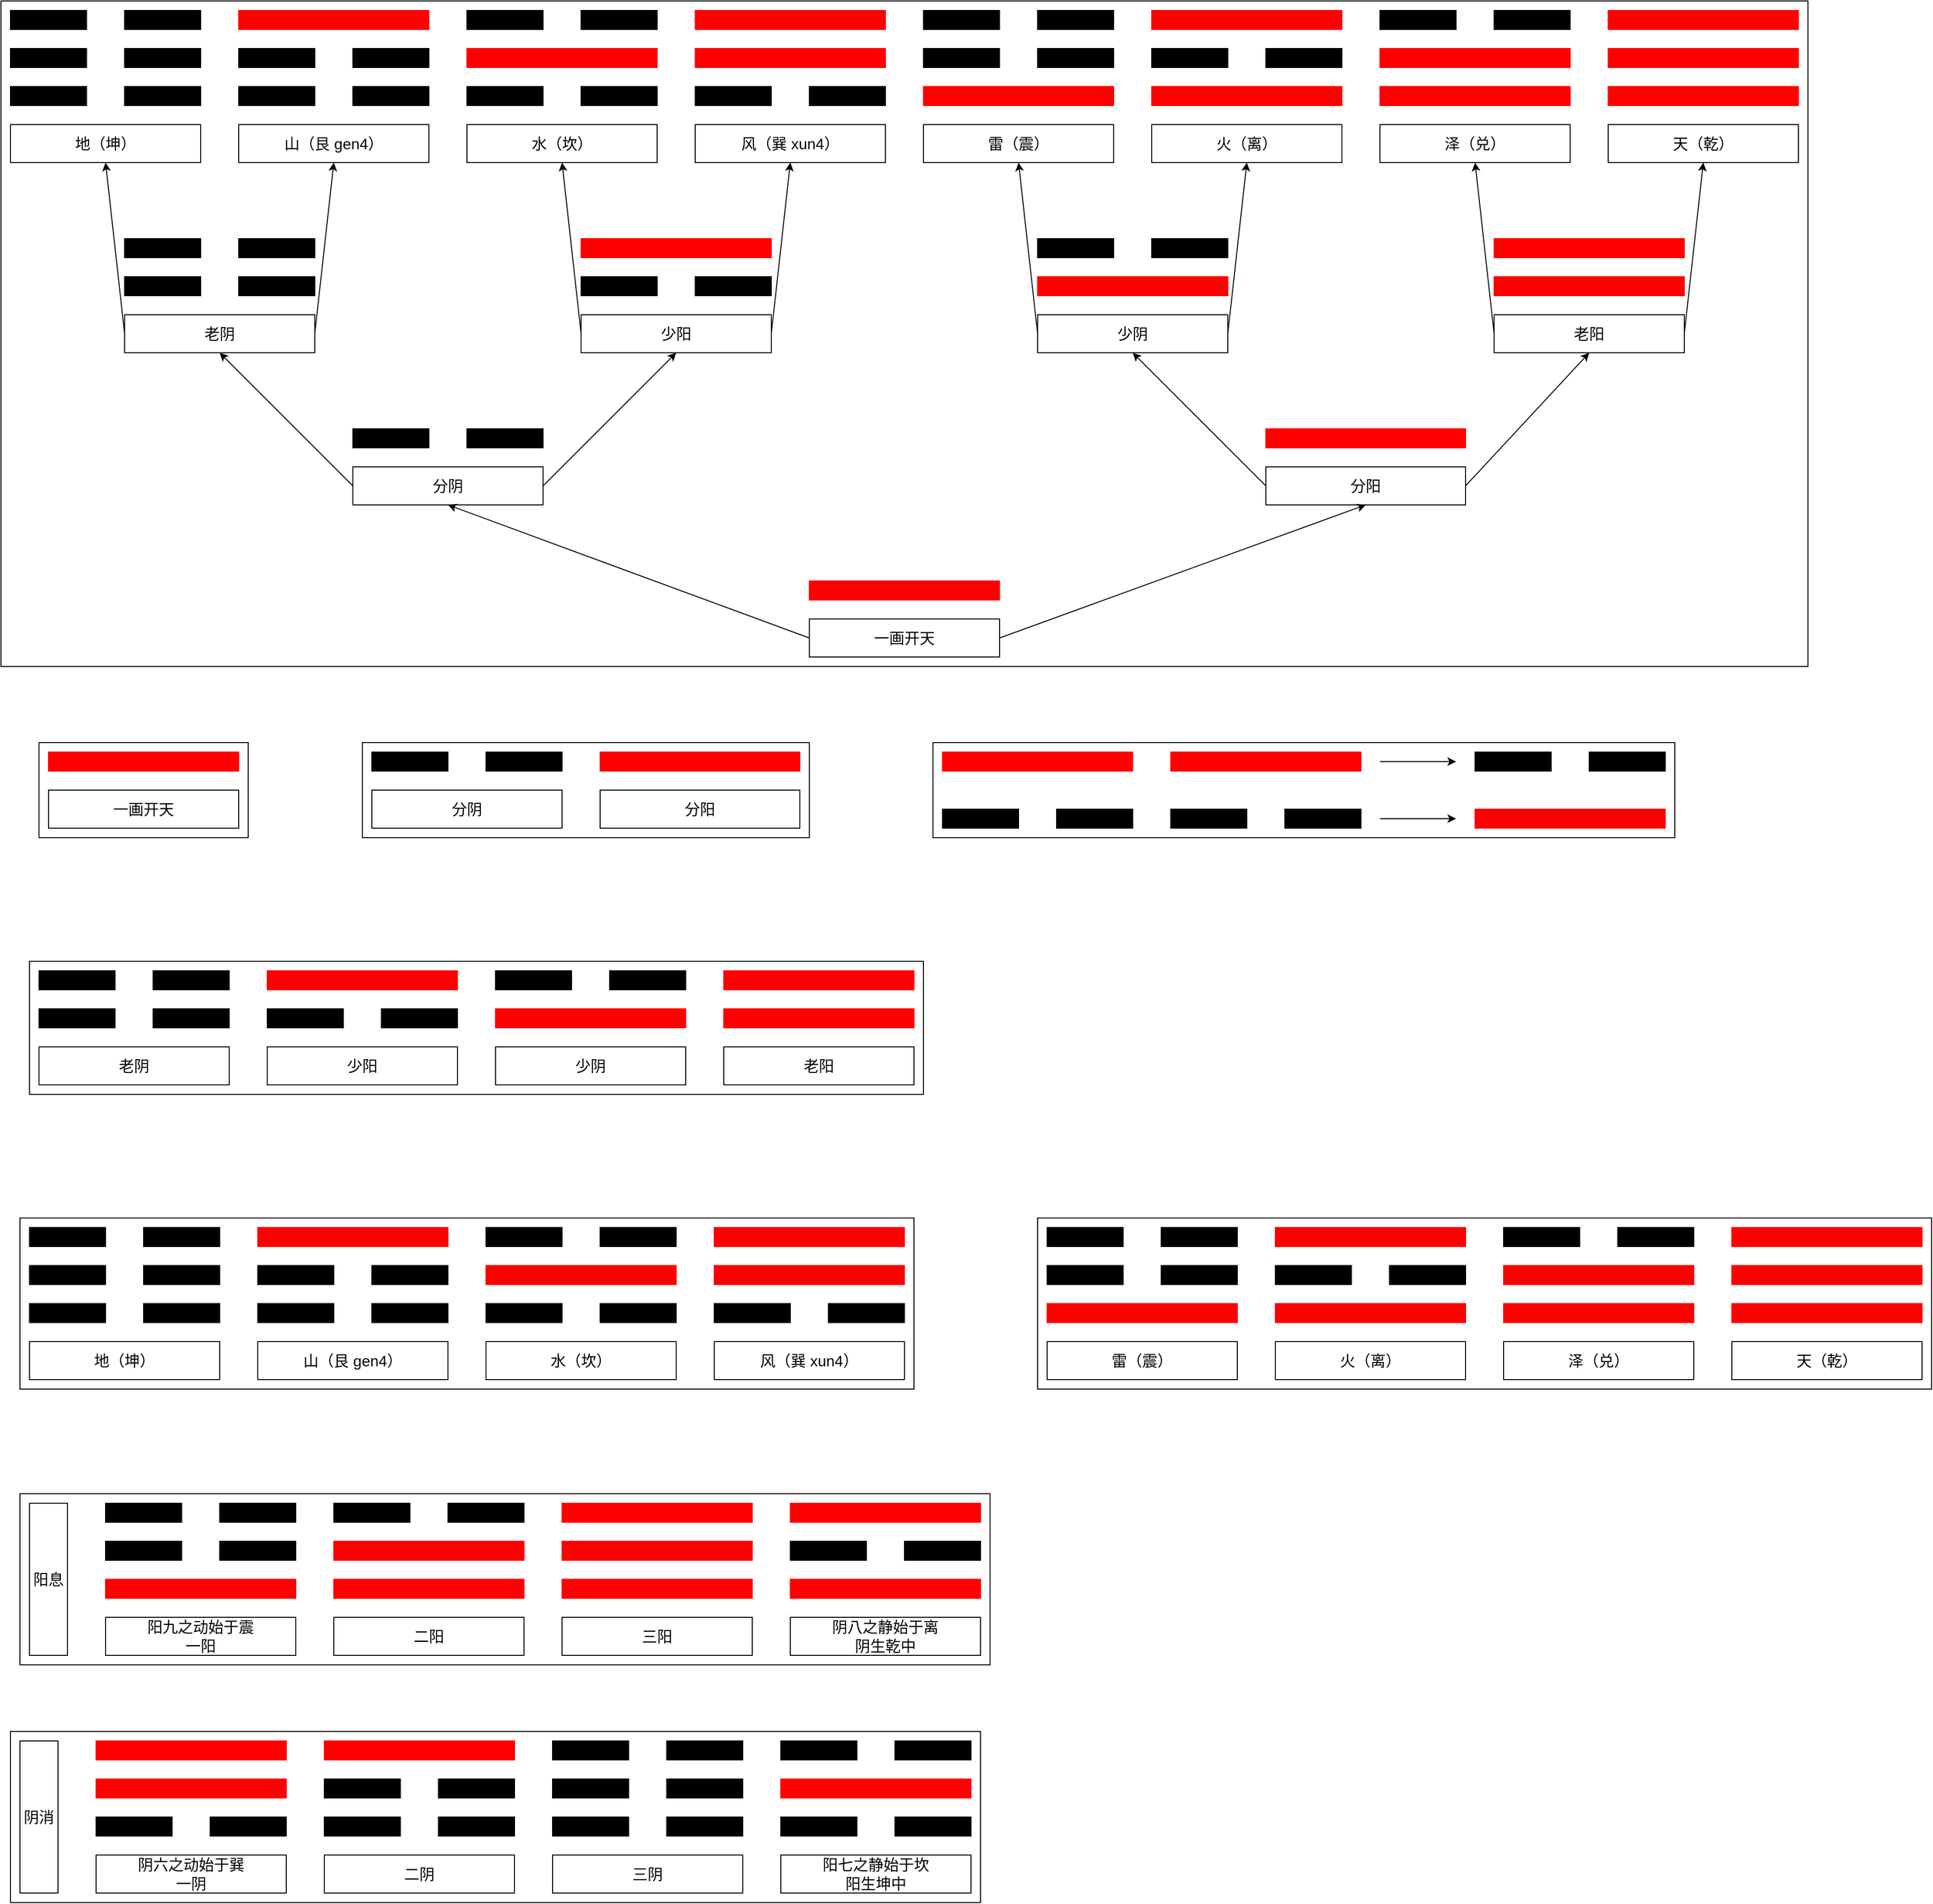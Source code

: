<mxfile version="17.4.2" type="device"><diagram id="oOr8wud2ReXpCW33TU9H" name="第 1 页"><mxGraphModel dx="2560" dy="1533" grid="1" gridSize="10" guides="0" tooltips="1" connect="1" arrows="0" fold="1" page="1" pageScale="1" pageWidth="827" pageHeight="1169" math="0" shadow="0"><root><mxCell id="0"/><mxCell id="1" parent="0"/><mxCell id="2okub6osviS0PSG2r3a0-4" value="" style="group" parent="1" vertex="1" connectable="0"><mxGeometry x="1080" y="890" width="780" height="100" as="geometry"/></mxCell><mxCell id="2okub6osviS0PSG2r3a0-1" value="" style="rounded=0;whiteSpace=wrap;html=1;fillColor=none;container=0;" parent="2okub6osviS0PSG2r3a0-4" vertex="1"><mxGeometry width="780" height="100" as="geometry"/></mxCell><mxCell id="mTsyHQBVgF8RsEN7mlc9-93" value="" style="endArrow=classic;html=1;rounded=0;fontSize=16;" parent="2okub6osviS0PSG2r3a0-4" edge="1"><mxGeometry width="50" height="50" relative="1" as="geometry"><mxPoint x="470" y="20" as="sourcePoint"/><mxPoint x="550" y="20" as="targetPoint"/></mxGeometry></mxCell><mxCell id="mTsyHQBVgF8RsEN7mlc9-74" value="" style="rounded=0;whiteSpace=wrap;html=1;fillColor=#FF0000;strokeColor=#FF0000;container=0;" parent="2okub6osviS0PSG2r3a0-4" vertex="1"><mxGeometry x="10" y="10" width="200" height="20" as="geometry"/></mxCell><mxCell id="mTsyHQBVgF8RsEN7mlc9-75" value="" style="rounded=0;whiteSpace=wrap;html=1;fillColor=#FF0000;strokeColor=#FF0000;container=0;" parent="2okub6osviS0PSG2r3a0-4" vertex="1"><mxGeometry x="250" y="10" width="200" height="20" as="geometry"/></mxCell><mxCell id="mTsyHQBVgF8RsEN7mlc9-83" value="" style="rounded=0;whiteSpace=wrap;html=1;fillColor=#FF0000;strokeColor=#FF0000;container=0;" parent="2okub6osviS0PSG2r3a0-4" vertex="1"><mxGeometry x="570" y="70" width="200" height="20" as="geometry"/></mxCell><mxCell id="mTsyHQBVgF8RsEN7mlc9-94" value="" style="endArrow=classic;html=1;rounded=0;fontSize=16;" parent="2okub6osviS0PSG2r3a0-4" edge="1"><mxGeometry width="50" height="50" relative="1" as="geometry"><mxPoint x="470" y="80" as="sourcePoint"/><mxPoint x="550" y="80" as="targetPoint"/></mxGeometry></mxCell><mxCell id="mTsyHQBVgF8RsEN7mlc9-96" value="" style="rounded=0;whiteSpace=wrap;html=1;strokeColor=#000000;fillColor=#000000;container=0;" parent="2okub6osviS0PSG2r3a0-4" vertex="1"><mxGeometry x="10" y="70" width="80" height="20" as="geometry"/></mxCell><mxCell id="mTsyHQBVgF8RsEN7mlc9-97" value="" style="rounded=0;whiteSpace=wrap;html=1;strokeColor=#000000;fillColor=#000000;container=0;" parent="2okub6osviS0PSG2r3a0-4" vertex="1"><mxGeometry x="130" y="70" width="80" height="20" as="geometry"/></mxCell><mxCell id="mTsyHQBVgF8RsEN7mlc9-99" value="" style="rounded=0;whiteSpace=wrap;html=1;strokeColor=#000000;fillColor=#000000;container=0;" parent="2okub6osviS0PSG2r3a0-4" vertex="1"><mxGeometry x="250" y="70" width="80" height="20" as="geometry"/></mxCell><mxCell id="mTsyHQBVgF8RsEN7mlc9-100" value="" style="rounded=0;whiteSpace=wrap;html=1;strokeColor=#000000;fillColor=#000000;container=0;" parent="2okub6osviS0PSG2r3a0-4" vertex="1"><mxGeometry x="370" y="70" width="80" height="20" as="geometry"/></mxCell><mxCell id="mTsyHQBVgF8RsEN7mlc9-81" value="" style="rounded=0;whiteSpace=wrap;html=1;strokeColor=#000000;fillColor=#000000;container=0;" parent="2okub6osviS0PSG2r3a0-4" vertex="1"><mxGeometry x="570" y="10" width="80" height="20" as="geometry"/></mxCell><mxCell id="mTsyHQBVgF8RsEN7mlc9-82" value="" style="rounded=0;whiteSpace=wrap;html=1;strokeColor=#000000;fillColor=#000000;container=0;" parent="2okub6osviS0PSG2r3a0-4" vertex="1"><mxGeometry x="690" y="10" width="80" height="20" as="geometry"/></mxCell><mxCell id="2okub6osviS0PSG2r3a0-9" value="" style="group" parent="1" vertex="1" connectable="0"><mxGeometry x="110" y="1930" width="1020" height="180" as="geometry"/></mxCell><mxCell id="Ega9qFGLFgeZYDXpOoyz-172" value="阴消" style="rounded=0;whiteSpace=wrap;html=1;strokeColor=#000000;fillColor=#FFFFFF;fontSize=16;container=0;" parent="2okub6osviS0PSG2r3a0-9" vertex="1"><mxGeometry x="10" y="10" width="40" height="160" as="geometry"/></mxCell><mxCell id="Ega9qFGLFgeZYDXpOoyz-173" value="阴六之动始于巽&lt;br&gt;一阴" style="rounded=0;whiteSpace=wrap;html=1;strokeColor=#000000;fillColor=#FFFFFF;fontSize=16;container=0;" parent="2okub6osviS0PSG2r3a0-9" vertex="1"><mxGeometry x="90" y="130" width="200" height="40" as="geometry"/></mxCell><mxCell id="Ega9qFGLFgeZYDXpOoyz-174" value="二阴" style="rounded=0;whiteSpace=wrap;html=1;strokeColor=#000000;fillColor=#FFFFFF;fontSize=16;container=0;" parent="2okub6osviS0PSG2r3a0-9" vertex="1"><mxGeometry x="330" y="130" width="200" height="40" as="geometry"/></mxCell><mxCell id="Ega9qFGLFgeZYDXpOoyz-175" value="三阴" style="rounded=0;whiteSpace=wrap;html=1;strokeColor=#000000;fillColor=#FFFFFF;fontSize=16;container=0;" parent="2okub6osviS0PSG2r3a0-9" vertex="1"><mxGeometry x="570" y="130" width="200" height="40" as="geometry"/></mxCell><mxCell id="Ega9qFGLFgeZYDXpOoyz-176" value="阳七之静始于坎&lt;br&gt;阳生坤中" style="rounded=0;whiteSpace=wrap;html=1;strokeColor=#000000;fillColor=#FFFFFF;fontSize=16;container=0;" parent="2okub6osviS0PSG2r3a0-9" vertex="1"><mxGeometry x="810" y="130" width="200" height="40" as="geometry"/></mxCell><mxCell id="Ega9qFGLFgeZYDXpOoyz-32" value="" style="rounded=0;whiteSpace=wrap;html=1;strokeColor=#000000;fillColor=#000000;container=0;" parent="2okub6osviS0PSG2r3a0-9" vertex="1"><mxGeometry x="570" y="90" width="80" height="20" as="geometry"/></mxCell><mxCell id="Ega9qFGLFgeZYDXpOoyz-33" value="" style="rounded=0;whiteSpace=wrap;html=1;strokeColor=#000000;fillColor=#000000;container=0;" parent="2okub6osviS0PSG2r3a0-9" vertex="1"><mxGeometry x="690" y="90" width="80" height="20" as="geometry"/></mxCell><mxCell id="Ega9qFGLFgeZYDXpOoyz-34" value="" style="rounded=0;whiteSpace=wrap;html=1;strokeColor=#000000;fillColor=#000000;container=0;" parent="2okub6osviS0PSG2r3a0-9" vertex="1"><mxGeometry x="570" y="50" width="80" height="20" as="geometry"/></mxCell><mxCell id="Ega9qFGLFgeZYDXpOoyz-35" value="" style="rounded=0;whiteSpace=wrap;html=1;strokeColor=#000000;fillColor=#000000;container=0;" parent="2okub6osviS0PSG2r3a0-9" vertex="1"><mxGeometry x="690" y="50" width="80" height="20" as="geometry"/></mxCell><mxCell id="Ega9qFGLFgeZYDXpOoyz-36" value="" style="rounded=0;whiteSpace=wrap;html=1;strokeColor=#000000;fillColor=#000000;container=0;" parent="2okub6osviS0PSG2r3a0-9" vertex="1"><mxGeometry x="570" y="10" width="80" height="20" as="geometry"/></mxCell><mxCell id="Ega9qFGLFgeZYDXpOoyz-37" value="" style="rounded=0;whiteSpace=wrap;html=1;strokeColor=#000000;fillColor=#000000;container=0;" parent="2okub6osviS0PSG2r3a0-9" vertex="1"><mxGeometry x="690" y="10" width="80" height="20" as="geometry"/></mxCell><mxCell id="Ega9qFGLFgeZYDXpOoyz-39" value="" style="rounded=0;whiteSpace=wrap;html=1;strokeColor=#000000;fillColor=#000000;container=0;" parent="2okub6osviS0PSG2r3a0-9" vertex="1"><mxGeometry x="330" y="90" width="80" height="20" as="geometry"/></mxCell><mxCell id="Ega9qFGLFgeZYDXpOoyz-40" value="" style="rounded=0;whiteSpace=wrap;html=1;strokeColor=#000000;fillColor=#000000;container=0;" parent="2okub6osviS0PSG2r3a0-9" vertex="1"><mxGeometry x="450" y="90" width="80" height="20" as="geometry"/></mxCell><mxCell id="Ega9qFGLFgeZYDXpOoyz-41" value="" style="rounded=0;whiteSpace=wrap;html=1;strokeColor=#000000;fillColor=#000000;container=0;" parent="2okub6osviS0PSG2r3a0-9" vertex="1"><mxGeometry x="330" y="50" width="80" height="20" as="geometry"/></mxCell><mxCell id="Ega9qFGLFgeZYDXpOoyz-42" value="" style="rounded=0;whiteSpace=wrap;html=1;strokeColor=#000000;fillColor=#000000;container=0;" parent="2okub6osviS0PSG2r3a0-9" vertex="1"><mxGeometry x="450" y="50" width="80" height="20" as="geometry"/></mxCell><mxCell id="Ega9qFGLFgeZYDXpOoyz-43" value="" style="rounded=0;whiteSpace=wrap;html=1;fillColor=#FF0000;strokeColor=#FF0000;container=0;" parent="2okub6osviS0PSG2r3a0-9" vertex="1"><mxGeometry x="330" y="10" width="200" height="20" as="geometry"/></mxCell><mxCell id="Ega9qFGLFgeZYDXpOoyz-45" value="" style="rounded=0;whiteSpace=wrap;html=1;strokeColor=#000000;fillColor=#000000;container=0;" parent="2okub6osviS0PSG2r3a0-9" vertex="1"><mxGeometry x="810" y="90" width="80" height="20" as="geometry"/></mxCell><mxCell id="Ega9qFGLFgeZYDXpOoyz-46" value="" style="rounded=0;whiteSpace=wrap;html=1;strokeColor=#000000;fillColor=#000000;container=0;" parent="2okub6osviS0PSG2r3a0-9" vertex="1"><mxGeometry x="930" y="90" width="80" height="20" as="geometry"/></mxCell><mxCell id="Ega9qFGLFgeZYDXpOoyz-47" value="" style="rounded=0;whiteSpace=wrap;html=1;strokeColor=#000000;fillColor=#000000;container=0;" parent="2okub6osviS0PSG2r3a0-9" vertex="1"><mxGeometry x="810" y="10" width="80" height="20" as="geometry"/></mxCell><mxCell id="Ega9qFGLFgeZYDXpOoyz-48" value="" style="rounded=0;whiteSpace=wrap;html=1;strokeColor=#000000;fillColor=#000000;container=0;" parent="2okub6osviS0PSG2r3a0-9" vertex="1"><mxGeometry x="930" y="10" width="80" height="20" as="geometry"/></mxCell><mxCell id="Ega9qFGLFgeZYDXpOoyz-49" value="" style="rounded=0;whiteSpace=wrap;html=1;fillColor=#FF0000;strokeColor=#FF0000;container=0;" parent="2okub6osviS0PSG2r3a0-9" vertex="1"><mxGeometry x="810" y="50" width="200" height="20" as="geometry"/></mxCell><mxCell id="Ega9qFGLFgeZYDXpOoyz-51" value="" style="rounded=0;whiteSpace=wrap;html=1;fillColor=#FF0000;strokeColor=#FF0000;container=0;" parent="2okub6osviS0PSG2r3a0-9" vertex="1"><mxGeometry x="90" y="10" width="200" height="20" as="geometry"/></mxCell><mxCell id="Ega9qFGLFgeZYDXpOoyz-52" value="" style="rounded=0;whiteSpace=wrap;html=1;fillColor=#FF0000;strokeColor=#FF0000;container=0;" parent="2okub6osviS0PSG2r3a0-9" vertex="1"><mxGeometry x="90" y="50" width="200" height="20" as="geometry"/></mxCell><mxCell id="Ega9qFGLFgeZYDXpOoyz-53" value="" style="rounded=0;whiteSpace=wrap;html=1;strokeColor=#000000;fillColor=#000000;container=0;" parent="2okub6osviS0PSG2r3a0-9" vertex="1"><mxGeometry x="90" y="90" width="80" height="20" as="geometry"/></mxCell><mxCell id="Ega9qFGLFgeZYDXpOoyz-54" value="" style="rounded=0;whiteSpace=wrap;html=1;strokeColor=#000000;fillColor=#000000;container=0;" parent="2okub6osviS0PSG2r3a0-9" vertex="1"><mxGeometry x="210" y="90" width="80" height="20" as="geometry"/></mxCell><mxCell id="2okub6osviS0PSG2r3a0-7" value="" style="rounded=0;whiteSpace=wrap;html=1;fillColor=none;container=0;" parent="2okub6osviS0PSG2r3a0-9" vertex="1"><mxGeometry width="1020" height="180" as="geometry"/></mxCell><mxCell id="2okub6osviS0PSG2r3a0-11" value="" style="group" parent="1" vertex="1" connectable="0"><mxGeometry x="100" y="110" width="1900" height="700" as="geometry"/></mxCell><mxCell id="2okub6osviS0PSG2r3a0-5" value="" style="rounded=0;whiteSpace=wrap;html=1;fillColor=none;container=0;" parent="2okub6osviS0PSG2r3a0-11" vertex="1"><mxGeometry width="1900" height="700" as="geometry"/></mxCell><mxCell id="mTsyHQBVgF8RsEN7mlc9-1" value="" style="rounded=0;whiteSpace=wrap;html=1;fillColor=#FF0000;strokeColor=#FF0000;container=0;" parent="2okub6osviS0PSG2r3a0-11" vertex="1"><mxGeometry x="850" y="610" width="200" height="20" as="geometry"/></mxCell><mxCell id="mTsyHQBVgF8RsEN7mlc9-2" value="" style="rounded=0;whiteSpace=wrap;html=1;fillColor=#FF0000;strokeColor=#FF0000;container=0;" parent="2okub6osviS0PSG2r3a0-11" vertex="1"><mxGeometry x="1330" y="450" width="210" height="20" as="geometry"/></mxCell><mxCell id="mTsyHQBVgF8RsEN7mlc9-3" value="" style="rounded=0;whiteSpace=wrap;html=1;strokeColor=#000000;fillColor=#000000;container=0;" parent="2okub6osviS0PSG2r3a0-11" vertex="1"><mxGeometry x="370" y="450" width="80" height="20" as="geometry"/></mxCell><mxCell id="mTsyHQBVgF8RsEN7mlc9-4" value="" style="rounded=0;whiteSpace=wrap;html=1;strokeColor=#000000;fillColor=#000000;container=0;" parent="2okub6osviS0PSG2r3a0-11" vertex="1"><mxGeometry x="490" y="450" width="80" height="20" as="geometry"/></mxCell><mxCell id="mTsyHQBVgF8RsEN7mlc9-12" value="老阴" style="rounded=0;whiteSpace=wrap;html=1;strokeColor=#000000;fillColor=#FFFFFF;fontSize=16;container=0;" parent="2okub6osviS0PSG2r3a0-11" vertex="1"><mxGeometry x="130" y="330" width="200" height="40" as="geometry"/></mxCell><mxCell id="mTsyHQBVgF8RsEN7mlc9-13" value="分阴" style="rounded=0;whiteSpace=wrap;html=1;strokeColor=#000000;fillColor=#FFFFFF;fontSize=16;container=0;" parent="2okub6osviS0PSG2r3a0-11" vertex="1"><mxGeometry x="370" y="490" width="200" height="40" as="geometry"/></mxCell><mxCell id="mTsyHQBVgF8RsEN7mlc9-14" value="分阳" style="rounded=0;whiteSpace=wrap;html=1;strokeColor=#000000;fillColor=#FFFFFF;fontSize=16;container=0;" parent="2okub6osviS0PSG2r3a0-11" vertex="1"><mxGeometry x="1330" y="490" width="210" height="40" as="geometry"/></mxCell><mxCell id="mTsyHQBVgF8RsEN7mlc9-19" value="一画开天" style="rounded=0;whiteSpace=wrap;html=1;strokeColor=#000000;fillColor=#FFFFFF;fontSize=16;container=0;" parent="2okub6osviS0PSG2r3a0-11" vertex="1"><mxGeometry x="850" y="650" width="200" height="40" as="geometry"/></mxCell><mxCell id="mTsyHQBVgF8RsEN7mlc9-20" value="少阳" style="rounded=0;whiteSpace=wrap;html=1;strokeColor=#000000;fillColor=#FFFFFF;fontSize=16;container=0;" parent="2okub6osviS0PSG2r3a0-11" vertex="1"><mxGeometry x="610" y="330" width="200" height="40" as="geometry"/></mxCell><mxCell id="mTsyHQBVgF8RsEN7mlc9-21" value="" style="rounded=0;whiteSpace=wrap;html=1;strokeColor=#000000;fillColor=#000000;container=0;" parent="2okub6osviS0PSG2r3a0-11" vertex="1"><mxGeometry x="1090" y="250" width="80" height="20" as="geometry"/></mxCell><mxCell id="mTsyHQBVgF8RsEN7mlc9-22" value="" style="rounded=0;whiteSpace=wrap;html=1;strokeColor=#000000;fillColor=#000000;container=0;" parent="2okub6osviS0PSG2r3a0-11" vertex="1"><mxGeometry x="1210" y="250" width="80" height="20" as="geometry"/></mxCell><mxCell id="mTsyHQBVgF8RsEN7mlc9-23" value="" style="rounded=0;whiteSpace=wrap;html=1;fillColor=#FF0000;strokeColor=#FF0000;container=0;" parent="2okub6osviS0PSG2r3a0-11" vertex="1"><mxGeometry x="1090" y="290" width="200" height="20" as="geometry"/></mxCell><mxCell id="mTsyHQBVgF8RsEN7mlc9-24" value="少阴" style="rounded=0;whiteSpace=wrap;html=1;strokeColor=#000000;fillColor=#FFFFFF;fontSize=16;container=0;" parent="2okub6osviS0PSG2r3a0-11" vertex="1"><mxGeometry x="1090" y="330" width="200" height="40" as="geometry"/></mxCell><mxCell id="mTsyHQBVgF8RsEN7mlc9-25" value="" style="rounded=0;whiteSpace=wrap;html=1;fillColor=#FF0000;strokeColor=#FF0000;container=0;" parent="2okub6osviS0PSG2r3a0-11" vertex="1"><mxGeometry x="1570" y="250" width="200" height="20" as="geometry"/></mxCell><mxCell id="mTsyHQBVgF8RsEN7mlc9-26" value="" style="rounded=0;whiteSpace=wrap;html=1;fillColor=#FF0000;strokeColor=#FF0000;container=0;" parent="2okub6osviS0PSG2r3a0-11" vertex="1"><mxGeometry x="1570" y="290" width="200" height="20" as="geometry"/></mxCell><mxCell id="mTsyHQBVgF8RsEN7mlc9-27" value="老阳" style="rounded=0;whiteSpace=wrap;html=1;strokeColor=#000000;fillColor=#FFFFFF;fontSize=16;container=0;" parent="2okub6osviS0PSG2r3a0-11" vertex="1"><mxGeometry x="1570" y="330" width="200" height="40" as="geometry"/></mxCell><mxCell id="mTsyHQBVgF8RsEN7mlc9-34" value="地（坤）" style="rounded=0;whiteSpace=wrap;html=1;strokeColor=#000000;fillColor=#FFFFFF;fontSize=16;container=0;" parent="2okub6osviS0PSG2r3a0-11" vertex="1"><mxGeometry x="10" y="130" width="200" height="40" as="geometry"/></mxCell><mxCell id="mTsyHQBVgF8RsEN7mlc9-41" value="山（艮 gen4）" style="rounded=0;whiteSpace=wrap;html=1;strokeColor=#000000;fillColor=#FFFFFF;fontSize=16;container=0;" parent="2okub6osviS0PSG2r3a0-11" vertex="1"><mxGeometry x="250" y="130" width="200" height="40" as="geometry"/></mxCell><mxCell id="mTsyHQBVgF8RsEN7mlc9-47" value="水（坎）" style="rounded=0;whiteSpace=wrap;html=1;strokeColor=#000000;fillColor=#FFFFFF;fontSize=16;container=0;" parent="2okub6osviS0PSG2r3a0-11" vertex="1"><mxGeometry x="490" y="130" width="200" height="40" as="geometry"/></mxCell><mxCell id="mTsyHQBVgF8RsEN7mlc9-52" value="风（巽 xun4）" style="rounded=0;whiteSpace=wrap;html=1;strokeColor=#000000;fillColor=#FFFFFF;fontSize=16;container=0;" parent="2okub6osviS0PSG2r3a0-11" vertex="1"><mxGeometry x="730" y="130" width="200" height="40" as="geometry"/></mxCell><mxCell id="mTsyHQBVgF8RsEN7mlc9-69" value="雷（震）" style="rounded=0;whiteSpace=wrap;html=1;strokeColor=#000000;fillColor=#FFFFFF;fontSize=16;container=0;" parent="2okub6osviS0PSG2r3a0-11" vertex="1"><mxGeometry x="970" y="130" width="200" height="40" as="geometry"/></mxCell><mxCell id="mTsyHQBVgF8RsEN7mlc9-70" value="火（离）" style="rounded=0;whiteSpace=wrap;html=1;strokeColor=#000000;fillColor=#FFFFFF;fontSize=16;container=0;" parent="2okub6osviS0PSG2r3a0-11" vertex="1"><mxGeometry x="1210" y="130" width="200" height="40" as="geometry"/></mxCell><mxCell id="mTsyHQBVgF8RsEN7mlc9-71" value="泽（兑）" style="rounded=0;whiteSpace=wrap;html=1;strokeColor=#000000;fillColor=#FFFFFF;fontSize=16;container=0;" parent="2okub6osviS0PSG2r3a0-11" vertex="1"><mxGeometry x="1450" y="130" width="200" height="40" as="geometry"/></mxCell><mxCell id="mTsyHQBVgF8RsEN7mlc9-72" value="天（乾）" style="rounded=0;whiteSpace=wrap;html=1;strokeColor=#000000;fillColor=#FFFFFF;fontSize=16;container=0;" parent="2okub6osviS0PSG2r3a0-11" vertex="1"><mxGeometry x="1690" y="130" width="200" height="40" as="geometry"/></mxCell><mxCell id="mTsyHQBVgF8RsEN7mlc9-118" value="" style="endArrow=classic;html=1;rounded=0;fontSize=16;exitX=0;exitY=0.5;exitDx=0;exitDy=0;entryX=0.5;entryY=1;entryDx=0;entryDy=0;" parent="2okub6osviS0PSG2r3a0-11" source="mTsyHQBVgF8RsEN7mlc9-19" target="mTsyHQBVgF8RsEN7mlc9-13" edge="1"><mxGeometry width="50" height="50" relative="1" as="geometry"><mxPoint x="810" y="650" as="sourcePoint"/><mxPoint x="610" y="570" as="targetPoint"/></mxGeometry></mxCell><mxCell id="mTsyHQBVgF8RsEN7mlc9-119" value="" style="endArrow=classic;html=1;rounded=0;fontSize=16;entryX=0.5;entryY=1;entryDx=0;entryDy=0;exitX=1;exitY=0.5;exitDx=0;exitDy=0;" parent="2okub6osviS0PSG2r3a0-11" source="mTsyHQBVgF8RsEN7mlc9-19" target="mTsyHQBVgF8RsEN7mlc9-14" edge="1"><mxGeometry width="50" height="50" relative="1" as="geometry"><mxPoint x="1090" y="650" as="sourcePoint"/><mxPoint x="890" y="570" as="targetPoint"/></mxGeometry></mxCell><mxCell id="mTsyHQBVgF8RsEN7mlc9-120" value="" style="endArrow=classic;html=1;rounded=0;fontSize=16;exitX=0;exitY=0.5;exitDx=0;exitDy=0;entryX=0.5;entryY=1;entryDx=0;entryDy=0;" parent="2okub6osviS0PSG2r3a0-11" source="mTsyHQBVgF8RsEN7mlc9-13" target="mTsyHQBVgF8RsEN7mlc9-12" edge="1"><mxGeometry width="50" height="50" relative="1" as="geometry"><mxPoint x="320" y="530" as="sourcePoint"/><mxPoint x="40" y="410" as="targetPoint"/></mxGeometry></mxCell><mxCell id="mTsyHQBVgF8RsEN7mlc9-121" value="" style="endArrow=classic;html=1;rounded=0;fontSize=16;exitX=1;exitY=0.5;exitDx=0;exitDy=0;entryX=0.5;entryY=1;entryDx=0;entryDy=0;" parent="2okub6osviS0PSG2r3a0-11" source="mTsyHQBVgF8RsEN7mlc9-13" target="mTsyHQBVgF8RsEN7mlc9-20" edge="1"><mxGeometry width="50" height="50" relative="1" as="geometry"><mxPoint x="860" y="660" as="sourcePoint"/><mxPoint x="580" y="540" as="targetPoint"/></mxGeometry></mxCell><mxCell id="mTsyHQBVgF8RsEN7mlc9-122" value="" style="endArrow=classic;html=1;rounded=0;fontSize=16;exitX=0;exitY=0.5;exitDx=0;exitDy=0;entryX=0.5;entryY=1;entryDx=0;entryDy=0;" parent="2okub6osviS0PSG2r3a0-11" source="mTsyHQBVgF8RsEN7mlc9-14" target="mTsyHQBVgF8RsEN7mlc9-24" edge="1"><mxGeometry width="50" height="50" relative="1" as="geometry"><mxPoint x="1050" y="510" as="sourcePoint"/><mxPoint x="1190" y="390" as="targetPoint"/></mxGeometry></mxCell><mxCell id="mTsyHQBVgF8RsEN7mlc9-123" value="" style="endArrow=classic;html=1;rounded=0;fontSize=16;exitX=1;exitY=0.5;exitDx=0;exitDy=0;entryX=0.5;entryY=1;entryDx=0;entryDy=0;" parent="2okub6osviS0PSG2r3a0-11" source="mTsyHQBVgF8RsEN7mlc9-14" target="mTsyHQBVgF8RsEN7mlc9-27" edge="1"><mxGeometry width="50" height="50" relative="1" as="geometry"><mxPoint x="1340" y="500" as="sourcePoint"/><mxPoint x="1200" y="380" as="targetPoint"/></mxGeometry></mxCell><mxCell id="mTsyHQBVgF8RsEN7mlc9-124" value="" style="endArrow=classic;html=1;rounded=0;fontSize=16;exitX=0;exitY=0.5;exitDx=0;exitDy=0;entryX=0.5;entryY=1;entryDx=0;entryDy=0;" parent="2okub6osviS0PSG2r3a0-11" source="mTsyHQBVgF8RsEN7mlc9-12" target="mTsyHQBVgF8RsEN7mlc9-34" edge="1"><mxGeometry width="50" height="50" relative="1" as="geometry"><mxPoint x="100" y="340" as="sourcePoint"/><mxPoint x="-40" y="200" as="targetPoint"/></mxGeometry></mxCell><mxCell id="mTsyHQBVgF8RsEN7mlc9-125" value="" style="endArrow=classic;html=1;rounded=0;fontSize=16;exitX=1;exitY=0.5;exitDx=0;exitDy=0;entryX=0.5;entryY=1;entryDx=0;entryDy=0;" parent="2okub6osviS0PSG2r3a0-11" source="mTsyHQBVgF8RsEN7mlc9-12" target="mTsyHQBVgF8RsEN7mlc9-41" edge="1"><mxGeometry width="50" height="50" relative="1" as="geometry"><mxPoint x="140" y="360" as="sourcePoint"/><mxPoint x="120" y="180" as="targetPoint"/></mxGeometry></mxCell><mxCell id="mTsyHQBVgF8RsEN7mlc9-126" value="" style="endArrow=classic;html=1;rounded=0;fontSize=16;exitX=0;exitY=0.5;exitDx=0;exitDy=0;entryX=0.5;entryY=1;entryDx=0;entryDy=0;" parent="2okub6osviS0PSG2r3a0-11" source="mTsyHQBVgF8RsEN7mlc9-20" target="mTsyHQBVgF8RsEN7mlc9-47" edge="1"><mxGeometry width="50" height="50" relative="1" as="geometry"><mxPoint x="340" y="360" as="sourcePoint"/><mxPoint x="360" y="180" as="targetPoint"/></mxGeometry></mxCell><mxCell id="mTsyHQBVgF8RsEN7mlc9-127" value="" style="endArrow=classic;html=1;rounded=0;fontSize=16;exitX=1;exitY=0.5;exitDx=0;exitDy=0;entryX=0.5;entryY=1;entryDx=0;entryDy=0;" parent="2okub6osviS0PSG2r3a0-11" source="mTsyHQBVgF8RsEN7mlc9-20" target="mTsyHQBVgF8RsEN7mlc9-52" edge="1"><mxGeometry width="50" height="50" relative="1" as="geometry"><mxPoint x="620" y="360" as="sourcePoint"/><mxPoint x="600" y="180" as="targetPoint"/></mxGeometry></mxCell><mxCell id="mTsyHQBVgF8RsEN7mlc9-128" value="" style="endArrow=classic;html=1;rounded=0;fontSize=16;exitX=0;exitY=0.5;exitDx=0;exitDy=0;entryX=0.5;entryY=1;entryDx=0;entryDy=0;" parent="2okub6osviS0PSG2r3a0-11" source="mTsyHQBVgF8RsEN7mlc9-24" target="mTsyHQBVgF8RsEN7mlc9-69" edge="1"><mxGeometry width="50" height="50" relative="1" as="geometry"><mxPoint x="820" y="360" as="sourcePoint"/><mxPoint x="840" y="180" as="targetPoint"/></mxGeometry></mxCell><mxCell id="mTsyHQBVgF8RsEN7mlc9-129" value="" style="endArrow=classic;html=1;rounded=0;fontSize=16;exitX=1;exitY=0.5;exitDx=0;exitDy=0;entryX=0.5;entryY=1;entryDx=0;entryDy=0;" parent="2okub6osviS0PSG2r3a0-11" source="mTsyHQBVgF8RsEN7mlc9-24" target="mTsyHQBVgF8RsEN7mlc9-70" edge="1"><mxGeometry width="50" height="50" relative="1" as="geometry"><mxPoint x="1100" y="360" as="sourcePoint"/><mxPoint x="1080" y="180" as="targetPoint"/></mxGeometry></mxCell><mxCell id="mTsyHQBVgF8RsEN7mlc9-130" value="" style="endArrow=classic;html=1;rounded=0;fontSize=16;exitX=0;exitY=0.5;exitDx=0;exitDy=0;entryX=0.5;entryY=1;entryDx=0;entryDy=0;" parent="2okub6osviS0PSG2r3a0-11" source="mTsyHQBVgF8RsEN7mlc9-27" target="mTsyHQBVgF8RsEN7mlc9-71" edge="1"><mxGeometry width="50" height="50" relative="1" as="geometry"><mxPoint x="1300" y="360" as="sourcePoint"/><mxPoint x="1320" y="180" as="targetPoint"/></mxGeometry></mxCell><mxCell id="mTsyHQBVgF8RsEN7mlc9-131" value="" style="endArrow=classic;html=1;rounded=0;fontSize=16;exitX=1;exitY=0.5;exitDx=0;exitDy=0;entryX=0.5;entryY=1;entryDx=0;entryDy=0;" parent="2okub6osviS0PSG2r3a0-11" source="mTsyHQBVgF8RsEN7mlc9-27" target="mTsyHQBVgF8RsEN7mlc9-72" edge="1"><mxGeometry width="50" height="50" relative="1" as="geometry"><mxPoint x="1580" y="360" as="sourcePoint"/><mxPoint x="1560" y="180" as="targetPoint"/></mxGeometry></mxCell><mxCell id="mTsyHQBVgF8RsEN7mlc9-28" value="" style="rounded=0;whiteSpace=wrap;html=1;strokeColor=#000000;fillColor=#000000;container=0;" parent="2okub6osviS0PSG2r3a0-11" vertex="1"><mxGeometry x="10" y="90" width="80" height="20" as="geometry"/></mxCell><mxCell id="mTsyHQBVgF8RsEN7mlc9-29" value="" style="rounded=0;whiteSpace=wrap;html=1;strokeColor=#000000;fillColor=#000000;container=0;" parent="2okub6osviS0PSG2r3a0-11" vertex="1"><mxGeometry x="130" y="90" width="80" height="20" as="geometry"/></mxCell><mxCell id="mTsyHQBVgF8RsEN7mlc9-30" value="" style="rounded=0;whiteSpace=wrap;html=1;strokeColor=#000000;fillColor=#000000;container=0;" parent="2okub6osviS0PSG2r3a0-11" vertex="1"><mxGeometry x="10" y="50" width="80" height="20" as="geometry"/></mxCell><mxCell id="mTsyHQBVgF8RsEN7mlc9-31" value="" style="rounded=0;whiteSpace=wrap;html=1;strokeColor=#000000;fillColor=#000000;container=0;" parent="2okub6osviS0PSG2r3a0-11" vertex="1"><mxGeometry x="130" y="50" width="80" height="20" as="geometry"/></mxCell><mxCell id="mTsyHQBVgF8RsEN7mlc9-32" value="" style="rounded=0;whiteSpace=wrap;html=1;strokeColor=#000000;fillColor=#000000;container=0;" parent="2okub6osviS0PSG2r3a0-11" vertex="1"><mxGeometry x="10" y="10" width="80" height="20" as="geometry"/></mxCell><mxCell id="mTsyHQBVgF8RsEN7mlc9-33" value="" style="rounded=0;whiteSpace=wrap;html=1;strokeColor=#000000;fillColor=#000000;container=0;" parent="2okub6osviS0PSG2r3a0-11" vertex="1"><mxGeometry x="130" y="10" width="80" height="20" as="geometry"/></mxCell><mxCell id="mTsyHQBVgF8RsEN7mlc9-36" value="" style="rounded=0;whiteSpace=wrap;html=1;strokeColor=#000000;fillColor=#000000;container=0;" parent="2okub6osviS0PSG2r3a0-11" vertex="1"><mxGeometry x="250" y="90" width="80" height="20" as="geometry"/></mxCell><mxCell id="mTsyHQBVgF8RsEN7mlc9-37" value="" style="rounded=0;whiteSpace=wrap;html=1;strokeColor=#000000;fillColor=#000000;container=0;" parent="2okub6osviS0PSG2r3a0-11" vertex="1"><mxGeometry x="370" y="90" width="80" height="20" as="geometry"/></mxCell><mxCell id="mTsyHQBVgF8RsEN7mlc9-38" value="" style="rounded=0;whiteSpace=wrap;html=1;strokeColor=#000000;fillColor=#000000;container=0;" parent="2okub6osviS0PSG2r3a0-11" vertex="1"><mxGeometry x="250" y="50" width="80" height="20" as="geometry"/></mxCell><mxCell id="mTsyHQBVgF8RsEN7mlc9-39" value="" style="rounded=0;whiteSpace=wrap;html=1;strokeColor=#000000;fillColor=#000000;container=0;" parent="2okub6osviS0PSG2r3a0-11" vertex="1"><mxGeometry x="370" y="50" width="80" height="20" as="geometry"/></mxCell><mxCell id="mTsyHQBVgF8RsEN7mlc9-40" value="" style="rounded=0;whiteSpace=wrap;html=1;fillColor=#FF0000;strokeColor=#FF0000;container=0;" parent="2okub6osviS0PSG2r3a0-11" vertex="1"><mxGeometry x="250" y="10" width="200" height="20" as="geometry"/></mxCell><mxCell id="mTsyHQBVgF8RsEN7mlc9-42" value="" style="rounded=0;whiteSpace=wrap;html=1;strokeColor=#000000;fillColor=#000000;container=0;" parent="2okub6osviS0PSG2r3a0-11" vertex="1"><mxGeometry x="490" y="90" width="80" height="20" as="geometry"/></mxCell><mxCell id="mTsyHQBVgF8RsEN7mlc9-43" value="" style="rounded=0;whiteSpace=wrap;html=1;strokeColor=#000000;fillColor=#000000;container=0;" parent="2okub6osviS0PSG2r3a0-11" vertex="1"><mxGeometry x="610" y="90" width="80" height="20" as="geometry"/></mxCell><mxCell id="mTsyHQBVgF8RsEN7mlc9-44" value="" style="rounded=0;whiteSpace=wrap;html=1;strokeColor=#000000;fillColor=#000000;container=0;" parent="2okub6osviS0PSG2r3a0-11" vertex="1"><mxGeometry x="490" y="10" width="80" height="20" as="geometry"/></mxCell><mxCell id="mTsyHQBVgF8RsEN7mlc9-45" value="" style="rounded=0;whiteSpace=wrap;html=1;strokeColor=#000000;fillColor=#000000;container=0;" parent="2okub6osviS0PSG2r3a0-11" vertex="1"><mxGeometry x="610" y="10" width="80" height="20" as="geometry"/></mxCell><mxCell id="mTsyHQBVgF8RsEN7mlc9-46" value="" style="rounded=0;whiteSpace=wrap;html=1;fillColor=#FF0000;strokeColor=#FF0000;container=0;" parent="2okub6osviS0PSG2r3a0-11" vertex="1"><mxGeometry x="490" y="50" width="200" height="20" as="geometry"/></mxCell><mxCell id="mTsyHQBVgF8RsEN7mlc9-48" value="" style="rounded=0;whiteSpace=wrap;html=1;fillColor=#FF0000;strokeColor=#FF0000;container=0;" parent="2okub6osviS0PSG2r3a0-11" vertex="1"><mxGeometry x="730" y="10" width="200" height="20" as="geometry"/></mxCell><mxCell id="mTsyHQBVgF8RsEN7mlc9-49" value="" style="rounded=0;whiteSpace=wrap;html=1;fillColor=#FF0000;strokeColor=#FF0000;container=0;" parent="2okub6osviS0PSG2r3a0-11" vertex="1"><mxGeometry x="730" y="50" width="200" height="20" as="geometry"/></mxCell><mxCell id="mTsyHQBVgF8RsEN7mlc9-50" value="" style="rounded=0;whiteSpace=wrap;html=1;strokeColor=#000000;fillColor=#000000;container=0;" parent="2okub6osviS0PSG2r3a0-11" vertex="1"><mxGeometry x="730" y="90" width="80" height="20" as="geometry"/></mxCell><mxCell id="mTsyHQBVgF8RsEN7mlc9-51" value="" style="rounded=0;whiteSpace=wrap;html=1;strokeColor=#000000;fillColor=#000000;container=0;" parent="2okub6osviS0PSG2r3a0-11" vertex="1"><mxGeometry x="850" y="90" width="80" height="20" as="geometry"/></mxCell><mxCell id="mTsyHQBVgF8RsEN7mlc9-64" value="" style="rounded=0;whiteSpace=wrap;html=1;strokeColor=#000000;fillColor=#000000;container=0;" parent="2okub6osviS0PSG2r3a0-11" vertex="1"><mxGeometry x="970" y="10" width="80" height="20" as="geometry"/></mxCell><mxCell id="mTsyHQBVgF8RsEN7mlc9-65" value="" style="rounded=0;whiteSpace=wrap;html=1;strokeColor=#000000;fillColor=#000000;container=0;" parent="2okub6osviS0PSG2r3a0-11" vertex="1"><mxGeometry x="1090" y="10" width="80" height="20" as="geometry"/></mxCell><mxCell id="mTsyHQBVgF8RsEN7mlc9-66" value="" style="rounded=0;whiteSpace=wrap;html=1;strokeColor=#000000;fillColor=#000000;container=0;" parent="2okub6osviS0PSG2r3a0-11" vertex="1"><mxGeometry x="970" y="50" width="80" height="20" as="geometry"/></mxCell><mxCell id="mTsyHQBVgF8RsEN7mlc9-67" value="" style="rounded=0;whiteSpace=wrap;html=1;strokeColor=#000000;fillColor=#000000;container=0;" parent="2okub6osviS0PSG2r3a0-11" vertex="1"><mxGeometry x="1090" y="50" width="80" height="20" as="geometry"/></mxCell><mxCell id="mTsyHQBVgF8RsEN7mlc9-68" value="" style="rounded=0;whiteSpace=wrap;html=1;fillColor=#FF0000;strokeColor=#FF0000;container=0;" parent="2okub6osviS0PSG2r3a0-11" vertex="1"><mxGeometry x="970" y="90" width="200" height="20" as="geometry"/></mxCell><mxCell id="mTsyHQBVgF8RsEN7mlc9-5" value="" style="rounded=0;whiteSpace=wrap;html=1;strokeColor=#000000;fillColor=#000000;container=0;" parent="2okub6osviS0PSG2r3a0-11" vertex="1"><mxGeometry x="130" y="290" width="80" height="20" as="geometry"/></mxCell><mxCell id="mTsyHQBVgF8RsEN7mlc9-6" value="" style="rounded=0;whiteSpace=wrap;html=1;strokeColor=#000000;fillColor=#000000;container=0;" parent="2okub6osviS0PSG2r3a0-11" vertex="1"><mxGeometry x="250" y="290" width="80" height="20" as="geometry"/></mxCell><mxCell id="mTsyHQBVgF8RsEN7mlc9-7" value="" style="rounded=0;whiteSpace=wrap;html=1;strokeColor=#000000;fillColor=#000000;container=0;" parent="2okub6osviS0PSG2r3a0-11" vertex="1"><mxGeometry x="130" y="250" width="80" height="20" as="geometry"/></mxCell><mxCell id="mTsyHQBVgF8RsEN7mlc9-8" value="" style="rounded=0;whiteSpace=wrap;html=1;strokeColor=#000000;fillColor=#000000;container=0;" parent="2okub6osviS0PSG2r3a0-11" vertex="1"><mxGeometry x="250" y="250" width="80" height="20" as="geometry"/></mxCell><mxCell id="mTsyHQBVgF8RsEN7mlc9-9" value="" style="rounded=0;whiteSpace=wrap;html=1;strokeColor=#000000;fillColor=#000000;container=0;" parent="2okub6osviS0PSG2r3a0-11" vertex="1"><mxGeometry x="610" y="290" width="80" height="20" as="geometry"/></mxCell><mxCell id="mTsyHQBVgF8RsEN7mlc9-10" value="" style="rounded=0;whiteSpace=wrap;html=1;strokeColor=#000000;fillColor=#000000;container=0;" parent="2okub6osviS0PSG2r3a0-11" vertex="1"><mxGeometry x="730" y="290" width="80" height="20" as="geometry"/></mxCell><mxCell id="mTsyHQBVgF8RsEN7mlc9-11" value="" style="rounded=0;whiteSpace=wrap;html=1;fillColor=#FF0000;strokeColor=#FF0000;container=0;" parent="2okub6osviS0PSG2r3a0-11" vertex="1"><mxGeometry x="610" y="250" width="200" height="20" as="geometry"/></mxCell><mxCell id="mTsyHQBVgF8RsEN7mlc9-57" value="" style="rounded=0;whiteSpace=wrap;html=1;fillColor=#FF0000;strokeColor=#FF0000;container=0;" parent="2okub6osviS0PSG2r3a0-11" vertex="1"><mxGeometry x="1210" y="10" width="200" height="20" as="geometry"/></mxCell><mxCell id="mTsyHQBVgF8RsEN7mlc9-58" value="" style="rounded=0;whiteSpace=wrap;html=1;fillColor=#FF0000;strokeColor=#FF0000;container=0;" parent="2okub6osviS0PSG2r3a0-11" vertex="1"><mxGeometry x="1210" y="90" width="200" height="20" as="geometry"/></mxCell><mxCell id="mTsyHQBVgF8RsEN7mlc9-62" value="" style="rounded=0;whiteSpace=wrap;html=1;strokeColor=#000000;fillColor=#000000;container=0;" parent="2okub6osviS0PSG2r3a0-11" vertex="1"><mxGeometry x="1210" y="50" width="80" height="20" as="geometry"/></mxCell><mxCell id="mTsyHQBVgF8RsEN7mlc9-63" value="" style="rounded=0;whiteSpace=wrap;html=1;strokeColor=#000000;fillColor=#000000;container=0;" parent="2okub6osviS0PSG2r3a0-11" vertex="1"><mxGeometry x="1330" y="50" width="80" height="20" as="geometry"/></mxCell><mxCell id="mTsyHQBVgF8RsEN7mlc9-55" value="" style="rounded=0;whiteSpace=wrap;html=1;fillColor=#FF0000;strokeColor=#FF0000;container=0;" parent="2okub6osviS0PSG2r3a0-11" vertex="1"><mxGeometry x="1450" y="50" width="200" height="20" as="geometry"/></mxCell><mxCell id="mTsyHQBVgF8RsEN7mlc9-56" value="" style="rounded=0;whiteSpace=wrap;html=1;fillColor=#FF0000;strokeColor=#FF0000;container=0;" parent="2okub6osviS0PSG2r3a0-11" vertex="1"><mxGeometry x="1450" y="90" width="200" height="20" as="geometry"/></mxCell><mxCell id="mTsyHQBVgF8RsEN7mlc9-59" value="" style="rounded=0;whiteSpace=wrap;html=1;strokeColor=#000000;fillColor=#000000;container=0;" parent="2okub6osviS0PSG2r3a0-11" vertex="1"><mxGeometry x="1450" y="10" width="80" height="20" as="geometry"/></mxCell><mxCell id="mTsyHQBVgF8RsEN7mlc9-60" value="" style="rounded=0;whiteSpace=wrap;html=1;strokeColor=#000000;fillColor=#000000;container=0;" parent="2okub6osviS0PSG2r3a0-11" vertex="1"><mxGeometry x="1570" y="10" width="80" height="20" as="geometry"/></mxCell><mxCell id="mTsyHQBVgF8RsEN7mlc9-53" value="" style="rounded=0;whiteSpace=wrap;html=1;fillColor=#FF0000;strokeColor=#FF0000;container=0;" parent="2okub6osviS0PSG2r3a0-11" vertex="1"><mxGeometry x="1690" y="10" width="200" height="20" as="geometry"/></mxCell><mxCell id="mTsyHQBVgF8RsEN7mlc9-54" value="" style="rounded=0;whiteSpace=wrap;html=1;fillColor=#FF0000;strokeColor=#FF0000;container=0;" parent="2okub6osviS0PSG2r3a0-11" vertex="1"><mxGeometry x="1690" y="50" width="200" height="20" as="geometry"/></mxCell><mxCell id="mTsyHQBVgF8RsEN7mlc9-61" value="" style="rounded=0;whiteSpace=wrap;html=1;fillColor=#FF0000;strokeColor=#FF0000;container=0;" parent="2okub6osviS0PSG2r3a0-11" vertex="1"><mxGeometry x="1690" y="90" width="200" height="20" as="geometry"/></mxCell><mxCell id="XjBG9XPyxXN6jcpHfAf6-67" value="" style="group" vertex="1" connectable="0" parent="1"><mxGeometry x="120" y="1390" width="940" height="180" as="geometry"/></mxCell><mxCell id="XjBG9XPyxXN6jcpHfAf6-1" value="地（坤）" style="rounded=0;whiteSpace=wrap;html=1;strokeColor=#000000;fillColor=#FFFFFF;fontSize=16;container=0;" vertex="1" parent="XjBG9XPyxXN6jcpHfAf6-67"><mxGeometry x="10" y="130" width="200" height="40" as="geometry"/></mxCell><mxCell id="XjBG9XPyxXN6jcpHfAf6-2" value="山（艮 gen4）" style="rounded=0;whiteSpace=wrap;html=1;strokeColor=#000000;fillColor=#FFFFFF;fontSize=16;container=0;" vertex="1" parent="XjBG9XPyxXN6jcpHfAf6-67"><mxGeometry x="250" y="130" width="200" height="40" as="geometry"/></mxCell><mxCell id="XjBG9XPyxXN6jcpHfAf6-3" value="水（坎）" style="rounded=0;whiteSpace=wrap;html=1;strokeColor=#000000;fillColor=#FFFFFF;fontSize=16;container=0;" vertex="1" parent="XjBG9XPyxXN6jcpHfAf6-67"><mxGeometry x="490" y="130" width="200" height="40" as="geometry"/></mxCell><mxCell id="XjBG9XPyxXN6jcpHfAf6-4" value="风（巽 xun4）" style="rounded=0;whiteSpace=wrap;html=1;strokeColor=#000000;fillColor=#FFFFFF;fontSize=16;container=0;" vertex="1" parent="XjBG9XPyxXN6jcpHfAf6-67"><mxGeometry x="730" y="130" width="200" height="40" as="geometry"/></mxCell><mxCell id="XjBG9XPyxXN6jcpHfAf6-5" value="" style="rounded=0;whiteSpace=wrap;html=1;strokeColor=#000000;fillColor=#000000;container=0;" vertex="1" parent="XjBG9XPyxXN6jcpHfAf6-67"><mxGeometry x="10" y="90" width="80" height="20" as="geometry"/></mxCell><mxCell id="XjBG9XPyxXN6jcpHfAf6-6" value="" style="rounded=0;whiteSpace=wrap;html=1;strokeColor=#000000;fillColor=#000000;container=0;" vertex="1" parent="XjBG9XPyxXN6jcpHfAf6-67"><mxGeometry x="130" y="90" width="80" height="20" as="geometry"/></mxCell><mxCell id="XjBG9XPyxXN6jcpHfAf6-7" value="" style="rounded=0;whiteSpace=wrap;html=1;strokeColor=#000000;fillColor=#000000;container=0;" vertex="1" parent="XjBG9XPyxXN6jcpHfAf6-67"><mxGeometry x="10" y="50" width="80" height="20" as="geometry"/></mxCell><mxCell id="XjBG9XPyxXN6jcpHfAf6-8" value="" style="rounded=0;whiteSpace=wrap;html=1;strokeColor=#000000;fillColor=#000000;container=0;" vertex="1" parent="XjBG9XPyxXN6jcpHfAf6-67"><mxGeometry x="130" y="50" width="80" height="20" as="geometry"/></mxCell><mxCell id="XjBG9XPyxXN6jcpHfAf6-9" value="" style="rounded=0;whiteSpace=wrap;html=1;strokeColor=#000000;fillColor=#000000;container=0;" vertex="1" parent="XjBG9XPyxXN6jcpHfAf6-67"><mxGeometry x="10" y="10" width="80" height="20" as="geometry"/></mxCell><mxCell id="XjBG9XPyxXN6jcpHfAf6-10" value="" style="rounded=0;whiteSpace=wrap;html=1;strokeColor=#000000;fillColor=#000000;container=0;" vertex="1" parent="XjBG9XPyxXN6jcpHfAf6-67"><mxGeometry x="130" y="10" width="80" height="20" as="geometry"/></mxCell><mxCell id="XjBG9XPyxXN6jcpHfAf6-11" value="" style="rounded=0;whiteSpace=wrap;html=1;strokeColor=#000000;fillColor=#000000;container=0;" vertex="1" parent="XjBG9XPyxXN6jcpHfAf6-67"><mxGeometry x="250" y="90" width="80" height="20" as="geometry"/></mxCell><mxCell id="XjBG9XPyxXN6jcpHfAf6-12" value="" style="rounded=0;whiteSpace=wrap;html=1;strokeColor=#000000;fillColor=#000000;container=0;" vertex="1" parent="XjBG9XPyxXN6jcpHfAf6-67"><mxGeometry x="370" y="90" width="80" height="20" as="geometry"/></mxCell><mxCell id="XjBG9XPyxXN6jcpHfAf6-13" value="" style="rounded=0;whiteSpace=wrap;html=1;strokeColor=#000000;fillColor=#000000;container=0;" vertex="1" parent="XjBG9XPyxXN6jcpHfAf6-67"><mxGeometry x="250" y="50" width="80" height="20" as="geometry"/></mxCell><mxCell id="XjBG9XPyxXN6jcpHfAf6-14" value="" style="rounded=0;whiteSpace=wrap;html=1;strokeColor=#000000;fillColor=#000000;container=0;" vertex="1" parent="XjBG9XPyxXN6jcpHfAf6-67"><mxGeometry x="370" y="50" width="80" height="20" as="geometry"/></mxCell><mxCell id="XjBG9XPyxXN6jcpHfAf6-15" value="" style="rounded=0;whiteSpace=wrap;html=1;fillColor=#FF0000;strokeColor=#FF0000;container=0;" vertex="1" parent="XjBG9XPyxXN6jcpHfAf6-67"><mxGeometry x="250" y="10" width="200" height="20" as="geometry"/></mxCell><mxCell id="XjBG9XPyxXN6jcpHfAf6-16" value="" style="rounded=0;whiteSpace=wrap;html=1;strokeColor=#000000;fillColor=#000000;container=0;" vertex="1" parent="XjBG9XPyxXN6jcpHfAf6-67"><mxGeometry x="490" y="90" width="80" height="20" as="geometry"/></mxCell><mxCell id="XjBG9XPyxXN6jcpHfAf6-17" value="" style="rounded=0;whiteSpace=wrap;html=1;strokeColor=#000000;fillColor=#000000;container=0;" vertex="1" parent="XjBG9XPyxXN6jcpHfAf6-67"><mxGeometry x="610" y="90" width="80" height="20" as="geometry"/></mxCell><mxCell id="XjBG9XPyxXN6jcpHfAf6-18" value="" style="rounded=0;whiteSpace=wrap;html=1;strokeColor=#000000;fillColor=#000000;container=0;" vertex="1" parent="XjBG9XPyxXN6jcpHfAf6-67"><mxGeometry x="490" y="10" width="80" height="20" as="geometry"/></mxCell><mxCell id="XjBG9XPyxXN6jcpHfAf6-19" value="" style="rounded=0;whiteSpace=wrap;html=1;strokeColor=#000000;fillColor=#000000;container=0;" vertex="1" parent="XjBG9XPyxXN6jcpHfAf6-67"><mxGeometry x="610" y="10" width="80" height="20" as="geometry"/></mxCell><mxCell id="XjBG9XPyxXN6jcpHfAf6-20" value="" style="rounded=0;whiteSpace=wrap;html=1;fillColor=#FF0000;strokeColor=#FF0000;container=0;" vertex="1" parent="XjBG9XPyxXN6jcpHfAf6-67"><mxGeometry x="490" y="50" width="200" height="20" as="geometry"/></mxCell><mxCell id="XjBG9XPyxXN6jcpHfAf6-21" value="" style="rounded=0;whiteSpace=wrap;html=1;fillColor=#FF0000;strokeColor=#FF0000;container=0;" vertex="1" parent="XjBG9XPyxXN6jcpHfAf6-67"><mxGeometry x="730" y="10" width="200" height="20" as="geometry"/></mxCell><mxCell id="XjBG9XPyxXN6jcpHfAf6-22" value="" style="rounded=0;whiteSpace=wrap;html=1;fillColor=#FF0000;strokeColor=#FF0000;container=0;" vertex="1" parent="XjBG9XPyxXN6jcpHfAf6-67"><mxGeometry x="730" y="50" width="200" height="20" as="geometry"/></mxCell><mxCell id="XjBG9XPyxXN6jcpHfAf6-23" value="" style="rounded=0;whiteSpace=wrap;html=1;strokeColor=#000000;fillColor=#000000;container=0;" vertex="1" parent="XjBG9XPyxXN6jcpHfAf6-67"><mxGeometry x="730" y="90" width="80" height="20" as="geometry"/></mxCell><mxCell id="XjBG9XPyxXN6jcpHfAf6-24" value="" style="rounded=0;whiteSpace=wrap;html=1;strokeColor=#000000;fillColor=#000000;container=0;" vertex="1" parent="XjBG9XPyxXN6jcpHfAf6-67"><mxGeometry x="850" y="90" width="80" height="20" as="geometry"/></mxCell><mxCell id="XjBG9XPyxXN6jcpHfAf6-65" value="" style="rounded=0;whiteSpace=wrap;html=1;fillColor=none;" vertex="1" parent="XjBG9XPyxXN6jcpHfAf6-67"><mxGeometry width="940" height="180" as="geometry"/></mxCell><mxCell id="XjBG9XPyxXN6jcpHfAf6-68" value="" style="group" vertex="1" connectable="0" parent="1"><mxGeometry x="1190" y="1390" width="940" height="180" as="geometry"/></mxCell><mxCell id="XjBG9XPyxXN6jcpHfAf6-25" value="雷（震）" style="rounded=0;whiteSpace=wrap;html=1;strokeColor=#000000;fillColor=#FFFFFF;fontSize=16;container=0;" vertex="1" parent="XjBG9XPyxXN6jcpHfAf6-68"><mxGeometry x="10" y="130" width="200" height="40" as="geometry"/></mxCell><mxCell id="XjBG9XPyxXN6jcpHfAf6-26" value="火（离）" style="rounded=0;whiteSpace=wrap;html=1;strokeColor=#000000;fillColor=#FFFFFF;fontSize=16;container=0;" vertex="1" parent="XjBG9XPyxXN6jcpHfAf6-68"><mxGeometry x="250" y="130" width="200" height="40" as="geometry"/></mxCell><mxCell id="XjBG9XPyxXN6jcpHfAf6-27" value="泽（兑）" style="rounded=0;whiteSpace=wrap;html=1;strokeColor=#000000;fillColor=#FFFFFF;fontSize=16;container=0;" vertex="1" parent="XjBG9XPyxXN6jcpHfAf6-68"><mxGeometry x="490" y="130" width="200" height="40" as="geometry"/></mxCell><mxCell id="XjBG9XPyxXN6jcpHfAf6-28" value="天（乾）" style="rounded=0;whiteSpace=wrap;html=1;strokeColor=#000000;fillColor=#FFFFFF;fontSize=16;container=0;" vertex="1" parent="XjBG9XPyxXN6jcpHfAf6-68"><mxGeometry x="730" y="130" width="200" height="40" as="geometry"/></mxCell><mxCell id="XjBG9XPyxXN6jcpHfAf6-29" value="" style="rounded=0;whiteSpace=wrap;html=1;strokeColor=#000000;fillColor=#000000;container=0;" vertex="1" parent="XjBG9XPyxXN6jcpHfAf6-68"><mxGeometry x="10" y="10" width="80" height="20" as="geometry"/></mxCell><mxCell id="XjBG9XPyxXN6jcpHfAf6-30" value="" style="rounded=0;whiteSpace=wrap;html=1;strokeColor=#000000;fillColor=#000000;container=0;" vertex="1" parent="XjBG9XPyxXN6jcpHfAf6-68"><mxGeometry x="130" y="10" width="80" height="20" as="geometry"/></mxCell><mxCell id="XjBG9XPyxXN6jcpHfAf6-31" value="" style="rounded=0;whiteSpace=wrap;html=1;strokeColor=#000000;fillColor=#000000;container=0;" vertex="1" parent="XjBG9XPyxXN6jcpHfAf6-68"><mxGeometry x="10" y="50" width="80" height="20" as="geometry"/></mxCell><mxCell id="XjBG9XPyxXN6jcpHfAf6-32" value="" style="rounded=0;whiteSpace=wrap;html=1;strokeColor=#000000;fillColor=#000000;container=0;" vertex="1" parent="XjBG9XPyxXN6jcpHfAf6-68"><mxGeometry x="130" y="50" width="80" height="20" as="geometry"/></mxCell><mxCell id="XjBG9XPyxXN6jcpHfAf6-33" value="" style="rounded=0;whiteSpace=wrap;html=1;fillColor=#FF0000;strokeColor=#FF0000;container=0;" vertex="1" parent="XjBG9XPyxXN6jcpHfAf6-68"><mxGeometry x="10" y="90" width="200" height="20" as="geometry"/></mxCell><mxCell id="XjBG9XPyxXN6jcpHfAf6-34" value="" style="rounded=0;whiteSpace=wrap;html=1;fillColor=#FF0000;strokeColor=#FF0000;container=0;" vertex="1" parent="XjBG9XPyxXN6jcpHfAf6-68"><mxGeometry x="250" y="10" width="200" height="20" as="geometry"/></mxCell><mxCell id="XjBG9XPyxXN6jcpHfAf6-35" value="" style="rounded=0;whiteSpace=wrap;html=1;fillColor=#FF0000;strokeColor=#FF0000;container=0;" vertex="1" parent="XjBG9XPyxXN6jcpHfAf6-68"><mxGeometry x="250" y="90" width="200" height="20" as="geometry"/></mxCell><mxCell id="XjBG9XPyxXN6jcpHfAf6-36" value="" style="rounded=0;whiteSpace=wrap;html=1;strokeColor=#000000;fillColor=#000000;container=0;" vertex="1" parent="XjBG9XPyxXN6jcpHfAf6-68"><mxGeometry x="250" y="50" width="80" height="20" as="geometry"/></mxCell><mxCell id="XjBG9XPyxXN6jcpHfAf6-37" value="" style="rounded=0;whiteSpace=wrap;html=1;strokeColor=#000000;fillColor=#000000;container=0;" vertex="1" parent="XjBG9XPyxXN6jcpHfAf6-68"><mxGeometry x="370" y="50" width="80" height="20" as="geometry"/></mxCell><mxCell id="XjBG9XPyxXN6jcpHfAf6-38" value="" style="rounded=0;whiteSpace=wrap;html=1;fillColor=#FF0000;strokeColor=#FF0000;container=0;" vertex="1" parent="XjBG9XPyxXN6jcpHfAf6-68"><mxGeometry x="490" y="50" width="200" height="20" as="geometry"/></mxCell><mxCell id="XjBG9XPyxXN6jcpHfAf6-39" value="" style="rounded=0;whiteSpace=wrap;html=1;fillColor=#FF0000;strokeColor=#FF0000;container=0;" vertex="1" parent="XjBG9XPyxXN6jcpHfAf6-68"><mxGeometry x="490" y="90" width="200" height="20" as="geometry"/></mxCell><mxCell id="XjBG9XPyxXN6jcpHfAf6-40" value="" style="rounded=0;whiteSpace=wrap;html=1;strokeColor=#000000;fillColor=#000000;container=0;" vertex="1" parent="XjBG9XPyxXN6jcpHfAf6-68"><mxGeometry x="490" y="10" width="80" height="20" as="geometry"/></mxCell><mxCell id="XjBG9XPyxXN6jcpHfAf6-41" value="" style="rounded=0;whiteSpace=wrap;html=1;strokeColor=#000000;fillColor=#000000;container=0;" vertex="1" parent="XjBG9XPyxXN6jcpHfAf6-68"><mxGeometry x="610" y="10" width="80" height="20" as="geometry"/></mxCell><mxCell id="XjBG9XPyxXN6jcpHfAf6-42" value="" style="rounded=0;whiteSpace=wrap;html=1;fillColor=#FF0000;strokeColor=#FF0000;container=0;" vertex="1" parent="XjBG9XPyxXN6jcpHfAf6-68"><mxGeometry x="730" y="10" width="200" height="20" as="geometry"/></mxCell><mxCell id="XjBG9XPyxXN6jcpHfAf6-43" value="" style="rounded=0;whiteSpace=wrap;html=1;fillColor=#FF0000;strokeColor=#FF0000;container=0;" vertex="1" parent="XjBG9XPyxXN6jcpHfAf6-68"><mxGeometry x="730" y="50" width="200" height="20" as="geometry"/></mxCell><mxCell id="XjBG9XPyxXN6jcpHfAf6-44" value="" style="rounded=0;whiteSpace=wrap;html=1;fillColor=#FF0000;strokeColor=#FF0000;container=0;" vertex="1" parent="XjBG9XPyxXN6jcpHfAf6-68"><mxGeometry x="730" y="90" width="200" height="20" as="geometry"/></mxCell><mxCell id="XjBG9XPyxXN6jcpHfAf6-66" value="" style="rounded=0;whiteSpace=wrap;html=1;fillColor=none;" vertex="1" parent="XjBG9XPyxXN6jcpHfAf6-68"><mxGeometry width="940" height="180" as="geometry"/></mxCell><mxCell id="XjBG9XPyxXN6jcpHfAf6-92" value="" style="group" vertex="1" connectable="0" parent="1"><mxGeometry x="480" y="890" width="470" height="100" as="geometry"/></mxCell><mxCell id="XjBG9XPyxXN6jcpHfAf6-86" value="" style="rounded=0;whiteSpace=wrap;html=1;fillColor=#FF0000;strokeColor=#FF0000;container=0;" vertex="1" parent="XjBG9XPyxXN6jcpHfAf6-92"><mxGeometry x="250" y="10" width="210" height="20" as="geometry"/></mxCell><mxCell id="XjBG9XPyxXN6jcpHfAf6-87" value="" style="rounded=0;whiteSpace=wrap;html=1;strokeColor=#000000;fillColor=#000000;container=0;" vertex="1" parent="XjBG9XPyxXN6jcpHfAf6-92"><mxGeometry x="10" y="10" width="80" height="20" as="geometry"/></mxCell><mxCell id="XjBG9XPyxXN6jcpHfAf6-88" value="" style="rounded=0;whiteSpace=wrap;html=1;strokeColor=#000000;fillColor=#000000;container=0;" vertex="1" parent="XjBG9XPyxXN6jcpHfAf6-92"><mxGeometry x="130" y="10" width="80" height="20" as="geometry"/></mxCell><mxCell id="XjBG9XPyxXN6jcpHfAf6-89" value="分阴" style="rounded=0;whiteSpace=wrap;html=1;strokeColor=#000000;fillColor=#FFFFFF;fontSize=16;container=0;" vertex="1" parent="XjBG9XPyxXN6jcpHfAf6-92"><mxGeometry x="10" y="50" width="200" height="40" as="geometry"/></mxCell><mxCell id="XjBG9XPyxXN6jcpHfAf6-90" value="分阳" style="rounded=0;whiteSpace=wrap;html=1;strokeColor=#000000;fillColor=#FFFFFF;fontSize=16;container=0;" vertex="1" parent="XjBG9XPyxXN6jcpHfAf6-92"><mxGeometry x="250" y="50" width="210" height="40" as="geometry"/></mxCell><mxCell id="XjBG9XPyxXN6jcpHfAf6-91" value="" style="rounded=0;whiteSpace=wrap;html=1;fillColor=none;" vertex="1" parent="XjBG9XPyxXN6jcpHfAf6-92"><mxGeometry width="470" height="100" as="geometry"/></mxCell><mxCell id="XjBG9XPyxXN6jcpHfAf6-96" value="" style="group" vertex="1" connectable="0" parent="1"><mxGeometry x="140" y="890" width="220" height="100" as="geometry"/></mxCell><mxCell id="XjBG9XPyxXN6jcpHfAf6-93" value="" style="rounded=0;whiteSpace=wrap;html=1;fillColor=#FF0000;strokeColor=#FF0000;container=0;" vertex="1" parent="XjBG9XPyxXN6jcpHfAf6-96"><mxGeometry x="10" y="10" width="200" height="20" as="geometry"/></mxCell><mxCell id="XjBG9XPyxXN6jcpHfAf6-94" value="一画开天" style="rounded=0;whiteSpace=wrap;html=1;strokeColor=#000000;fillColor=#FFFFFF;fontSize=16;container=0;" vertex="1" parent="XjBG9XPyxXN6jcpHfAf6-96"><mxGeometry x="10" y="50" width="200" height="40" as="geometry"/></mxCell><mxCell id="XjBG9XPyxXN6jcpHfAf6-95" value="" style="rounded=0;whiteSpace=wrap;html=1;fillColor=none;" vertex="1" parent="XjBG9XPyxXN6jcpHfAf6-96"><mxGeometry width="220" height="100" as="geometry"/></mxCell><mxCell id="XjBG9XPyxXN6jcpHfAf6-97" value="" style="group" vertex="1" connectable="0" parent="1"><mxGeometry x="120" y="1680" width="1020" height="180" as="geometry"/></mxCell><mxCell id="2okub6osviS0PSG2r3a0-6" value="" style="rounded=0;whiteSpace=wrap;html=1;fillColor=none;container=0;" parent="XjBG9XPyxXN6jcpHfAf6-97" vertex="1"><mxGeometry width="1020" height="180" as="geometry"/></mxCell><mxCell id="Ega9qFGLFgeZYDXpOoyz-167" value="阳九之动始于震&lt;br&gt;一阳" style="rounded=0;whiteSpace=wrap;html=1;strokeColor=#000000;fillColor=#FFFFFF;fontSize=16;container=0;" parent="XjBG9XPyxXN6jcpHfAf6-97" vertex="1"><mxGeometry x="90" y="130" width="200" height="40" as="geometry"/></mxCell><mxCell id="Ega9qFGLFgeZYDXpOoyz-168" value="二阳" style="rounded=0;whiteSpace=wrap;html=1;strokeColor=#000000;fillColor=#FFFFFF;fontSize=16;container=0;" parent="XjBG9XPyxXN6jcpHfAf6-97" vertex="1"><mxGeometry x="330" y="130" width="200" height="40" as="geometry"/></mxCell><mxCell id="Ega9qFGLFgeZYDXpOoyz-169" value="三阳" style="rounded=0;whiteSpace=wrap;html=1;strokeColor=#000000;fillColor=#FFFFFF;fontSize=16;container=0;" parent="XjBG9XPyxXN6jcpHfAf6-97" vertex="1"><mxGeometry x="570" y="130" width="200" height="40" as="geometry"/></mxCell><mxCell id="Ega9qFGLFgeZYDXpOoyz-170" value="阴八之静始于离&lt;br&gt;阴生乾中" style="rounded=0;whiteSpace=wrap;html=1;strokeColor=#000000;fillColor=#FFFFFF;fontSize=16;container=0;" parent="XjBG9XPyxXN6jcpHfAf6-97" vertex="1"><mxGeometry x="810" y="130" width="200" height="40" as="geometry"/></mxCell><mxCell id="Ega9qFGLFgeZYDXpOoyz-171" value="阳息" style="rounded=0;whiteSpace=wrap;html=1;strokeColor=#000000;fillColor=#FFFFFF;fontSize=16;container=0;" parent="XjBG9XPyxXN6jcpHfAf6-97" vertex="1"><mxGeometry x="10" y="10" width="40" height="160" as="geometry"/></mxCell><mxCell id="Ega9qFGLFgeZYDXpOoyz-56" value="" style="rounded=0;whiteSpace=wrap;html=1;strokeColor=#000000;fillColor=#000000;container=0;" parent="XjBG9XPyxXN6jcpHfAf6-97" vertex="1"><mxGeometry x="90" y="10" width="80" height="20" as="geometry"/></mxCell><mxCell id="Ega9qFGLFgeZYDXpOoyz-57" value="" style="rounded=0;whiteSpace=wrap;html=1;strokeColor=#000000;fillColor=#000000;container=0;" parent="XjBG9XPyxXN6jcpHfAf6-97" vertex="1"><mxGeometry x="210" y="10" width="80" height="20" as="geometry"/></mxCell><mxCell id="Ega9qFGLFgeZYDXpOoyz-58" value="" style="rounded=0;whiteSpace=wrap;html=1;strokeColor=#000000;fillColor=#000000;container=0;" parent="XjBG9XPyxXN6jcpHfAf6-97" vertex="1"><mxGeometry x="90" y="50" width="80" height="20" as="geometry"/></mxCell><mxCell id="Ega9qFGLFgeZYDXpOoyz-59" value="" style="rounded=0;whiteSpace=wrap;html=1;strokeColor=#000000;fillColor=#000000;container=0;" parent="XjBG9XPyxXN6jcpHfAf6-97" vertex="1"><mxGeometry x="210" y="50" width="80" height="20" as="geometry"/></mxCell><mxCell id="Ega9qFGLFgeZYDXpOoyz-60" value="" style="rounded=0;whiteSpace=wrap;html=1;fillColor=#FF0000;strokeColor=#FF0000;container=0;" parent="XjBG9XPyxXN6jcpHfAf6-97" vertex="1"><mxGeometry x="90" y="90" width="200" height="20" as="geometry"/></mxCell><mxCell id="Ega9qFGLFgeZYDXpOoyz-62" value="" style="rounded=0;whiteSpace=wrap;html=1;fillColor=#FF0000;strokeColor=#FF0000;container=0;" parent="XjBG9XPyxXN6jcpHfAf6-97" vertex="1"><mxGeometry x="810" y="10" width="200" height="20" as="geometry"/></mxCell><mxCell id="Ega9qFGLFgeZYDXpOoyz-63" value="" style="rounded=0;whiteSpace=wrap;html=1;fillColor=#FF0000;strokeColor=#FF0000;container=0;" parent="XjBG9XPyxXN6jcpHfAf6-97" vertex="1"><mxGeometry x="810" y="90" width="200" height="20" as="geometry"/></mxCell><mxCell id="Ega9qFGLFgeZYDXpOoyz-64" value="" style="rounded=0;whiteSpace=wrap;html=1;strokeColor=#000000;fillColor=#000000;container=0;" parent="XjBG9XPyxXN6jcpHfAf6-97" vertex="1"><mxGeometry x="810" y="50" width="80" height="20" as="geometry"/></mxCell><mxCell id="Ega9qFGLFgeZYDXpOoyz-65" value="" style="rounded=0;whiteSpace=wrap;html=1;strokeColor=#000000;fillColor=#000000;container=0;" parent="XjBG9XPyxXN6jcpHfAf6-97" vertex="1"><mxGeometry x="930" y="50" width="80" height="20" as="geometry"/></mxCell><mxCell id="Ega9qFGLFgeZYDXpOoyz-67" value="" style="rounded=0;whiteSpace=wrap;html=1;fillColor=#FF0000;strokeColor=#FF0000;container=0;" parent="XjBG9XPyxXN6jcpHfAf6-97" vertex="1"><mxGeometry x="330" y="50" width="200" height="20" as="geometry"/></mxCell><mxCell id="Ega9qFGLFgeZYDXpOoyz-68" value="" style="rounded=0;whiteSpace=wrap;html=1;fillColor=#FF0000;strokeColor=#FF0000;container=0;" parent="XjBG9XPyxXN6jcpHfAf6-97" vertex="1"><mxGeometry x="330" y="90" width="200" height="20" as="geometry"/></mxCell><mxCell id="Ega9qFGLFgeZYDXpOoyz-69" value="" style="rounded=0;whiteSpace=wrap;html=1;strokeColor=#000000;fillColor=#000000;container=0;" parent="XjBG9XPyxXN6jcpHfAf6-97" vertex="1"><mxGeometry x="330" y="10" width="80" height="20" as="geometry"/></mxCell><mxCell id="Ega9qFGLFgeZYDXpOoyz-70" value="" style="rounded=0;whiteSpace=wrap;html=1;strokeColor=#000000;fillColor=#000000;container=0;" parent="XjBG9XPyxXN6jcpHfAf6-97" vertex="1"><mxGeometry x="450" y="10" width="80" height="20" as="geometry"/></mxCell><mxCell id="Ega9qFGLFgeZYDXpOoyz-72" value="" style="rounded=0;whiteSpace=wrap;html=1;fillColor=#FF0000;strokeColor=#FF0000;container=0;" parent="XjBG9XPyxXN6jcpHfAf6-97" vertex="1"><mxGeometry x="570" y="10" width="200" height="20" as="geometry"/></mxCell><mxCell id="Ega9qFGLFgeZYDXpOoyz-73" value="" style="rounded=0;whiteSpace=wrap;html=1;fillColor=#FF0000;strokeColor=#FF0000;container=0;" parent="XjBG9XPyxXN6jcpHfAf6-97" vertex="1"><mxGeometry x="570" y="50" width="200" height="20" as="geometry"/></mxCell><mxCell id="Ega9qFGLFgeZYDXpOoyz-74" value="" style="rounded=0;whiteSpace=wrap;html=1;fillColor=#FF0000;strokeColor=#FF0000;container=0;" parent="XjBG9XPyxXN6jcpHfAf6-97" vertex="1"><mxGeometry x="570" y="90" width="200" height="20" as="geometry"/></mxCell><mxCell id="XjBG9XPyxXN6jcpHfAf6-98" value="" style="group" vertex="1" connectable="0" parent="1"><mxGeometry x="130" y="1120" width="940" height="140" as="geometry"/></mxCell><mxCell id="XjBG9XPyxXN6jcpHfAf6-69" value="老阴" style="rounded=0;whiteSpace=wrap;html=1;strokeColor=#000000;fillColor=#FFFFFF;fontSize=16;container=0;" vertex="1" parent="XjBG9XPyxXN6jcpHfAf6-98"><mxGeometry x="10" y="90" width="200" height="40" as="geometry"/></mxCell><mxCell id="XjBG9XPyxXN6jcpHfAf6-70" value="少阳" style="rounded=0;whiteSpace=wrap;html=1;strokeColor=#000000;fillColor=#FFFFFF;fontSize=16;container=0;" vertex="1" parent="XjBG9XPyxXN6jcpHfAf6-98"><mxGeometry x="250" y="90" width="200" height="40" as="geometry"/></mxCell><mxCell id="XjBG9XPyxXN6jcpHfAf6-71" value="" style="rounded=0;whiteSpace=wrap;html=1;strokeColor=#000000;fillColor=#000000;container=0;" vertex="1" parent="XjBG9XPyxXN6jcpHfAf6-98"><mxGeometry x="490" y="10" width="80" height="20" as="geometry"/></mxCell><mxCell id="XjBG9XPyxXN6jcpHfAf6-72" value="" style="rounded=0;whiteSpace=wrap;html=1;strokeColor=#000000;fillColor=#000000;container=0;" vertex="1" parent="XjBG9XPyxXN6jcpHfAf6-98"><mxGeometry x="610" y="10" width="80" height="20" as="geometry"/></mxCell><mxCell id="XjBG9XPyxXN6jcpHfAf6-73" value="" style="rounded=0;whiteSpace=wrap;html=1;fillColor=#FF0000;strokeColor=#FF0000;container=0;" vertex="1" parent="XjBG9XPyxXN6jcpHfAf6-98"><mxGeometry x="490" y="50" width="200" height="20" as="geometry"/></mxCell><mxCell id="XjBG9XPyxXN6jcpHfAf6-74" value="少阴" style="rounded=0;whiteSpace=wrap;html=1;strokeColor=#000000;fillColor=#FFFFFF;fontSize=16;container=0;" vertex="1" parent="XjBG9XPyxXN6jcpHfAf6-98"><mxGeometry x="490" y="90" width="200" height="40" as="geometry"/></mxCell><mxCell id="XjBG9XPyxXN6jcpHfAf6-75" value="" style="rounded=0;whiteSpace=wrap;html=1;fillColor=#FF0000;strokeColor=#FF0000;container=0;" vertex="1" parent="XjBG9XPyxXN6jcpHfAf6-98"><mxGeometry x="730" y="10" width="200" height="20" as="geometry"/></mxCell><mxCell id="XjBG9XPyxXN6jcpHfAf6-76" value="" style="rounded=0;whiteSpace=wrap;html=1;fillColor=#FF0000;strokeColor=#FF0000;container=0;" vertex="1" parent="XjBG9XPyxXN6jcpHfAf6-98"><mxGeometry x="730" y="50" width="200" height="20" as="geometry"/></mxCell><mxCell id="XjBG9XPyxXN6jcpHfAf6-77" value="老阳" style="rounded=0;whiteSpace=wrap;html=1;strokeColor=#000000;fillColor=#FFFFFF;fontSize=16;container=0;" vertex="1" parent="XjBG9XPyxXN6jcpHfAf6-98"><mxGeometry x="730" y="90" width="200" height="40" as="geometry"/></mxCell><mxCell id="XjBG9XPyxXN6jcpHfAf6-78" value="" style="rounded=0;whiteSpace=wrap;html=1;strokeColor=#000000;fillColor=#000000;container=0;" vertex="1" parent="XjBG9XPyxXN6jcpHfAf6-98"><mxGeometry x="10" y="50" width="80" height="20" as="geometry"/></mxCell><mxCell id="XjBG9XPyxXN6jcpHfAf6-79" value="" style="rounded=0;whiteSpace=wrap;html=1;strokeColor=#000000;fillColor=#000000;container=0;" vertex="1" parent="XjBG9XPyxXN6jcpHfAf6-98"><mxGeometry x="130" y="50" width="80" height="20" as="geometry"/></mxCell><mxCell id="XjBG9XPyxXN6jcpHfAf6-80" value="" style="rounded=0;whiteSpace=wrap;html=1;strokeColor=#000000;fillColor=#000000;container=0;" vertex="1" parent="XjBG9XPyxXN6jcpHfAf6-98"><mxGeometry x="10" y="10" width="80" height="20" as="geometry"/></mxCell><mxCell id="XjBG9XPyxXN6jcpHfAf6-81" value="" style="rounded=0;whiteSpace=wrap;html=1;strokeColor=#000000;fillColor=#000000;container=0;" vertex="1" parent="XjBG9XPyxXN6jcpHfAf6-98"><mxGeometry x="130" y="10" width="80" height="20" as="geometry"/></mxCell><mxCell id="XjBG9XPyxXN6jcpHfAf6-82" value="" style="rounded=0;whiteSpace=wrap;html=1;strokeColor=#000000;fillColor=#000000;container=0;" vertex="1" parent="XjBG9XPyxXN6jcpHfAf6-98"><mxGeometry x="250" y="50" width="80" height="20" as="geometry"/></mxCell><mxCell id="XjBG9XPyxXN6jcpHfAf6-83" value="" style="rounded=0;whiteSpace=wrap;html=1;strokeColor=#000000;fillColor=#000000;container=0;" vertex="1" parent="XjBG9XPyxXN6jcpHfAf6-98"><mxGeometry x="370" y="50" width="80" height="20" as="geometry"/></mxCell><mxCell id="XjBG9XPyxXN6jcpHfAf6-84" value="" style="rounded=0;whiteSpace=wrap;html=1;fillColor=#FF0000;strokeColor=#FF0000;container=0;" vertex="1" parent="XjBG9XPyxXN6jcpHfAf6-98"><mxGeometry x="250" y="10" width="200" height="20" as="geometry"/></mxCell><mxCell id="XjBG9XPyxXN6jcpHfAf6-85" value="" style="rounded=0;whiteSpace=wrap;html=1;fillColor=none;" vertex="1" parent="XjBG9XPyxXN6jcpHfAf6-98"><mxGeometry width="940" height="140" as="geometry"/></mxCell></root></mxGraphModel></diagram></mxfile>